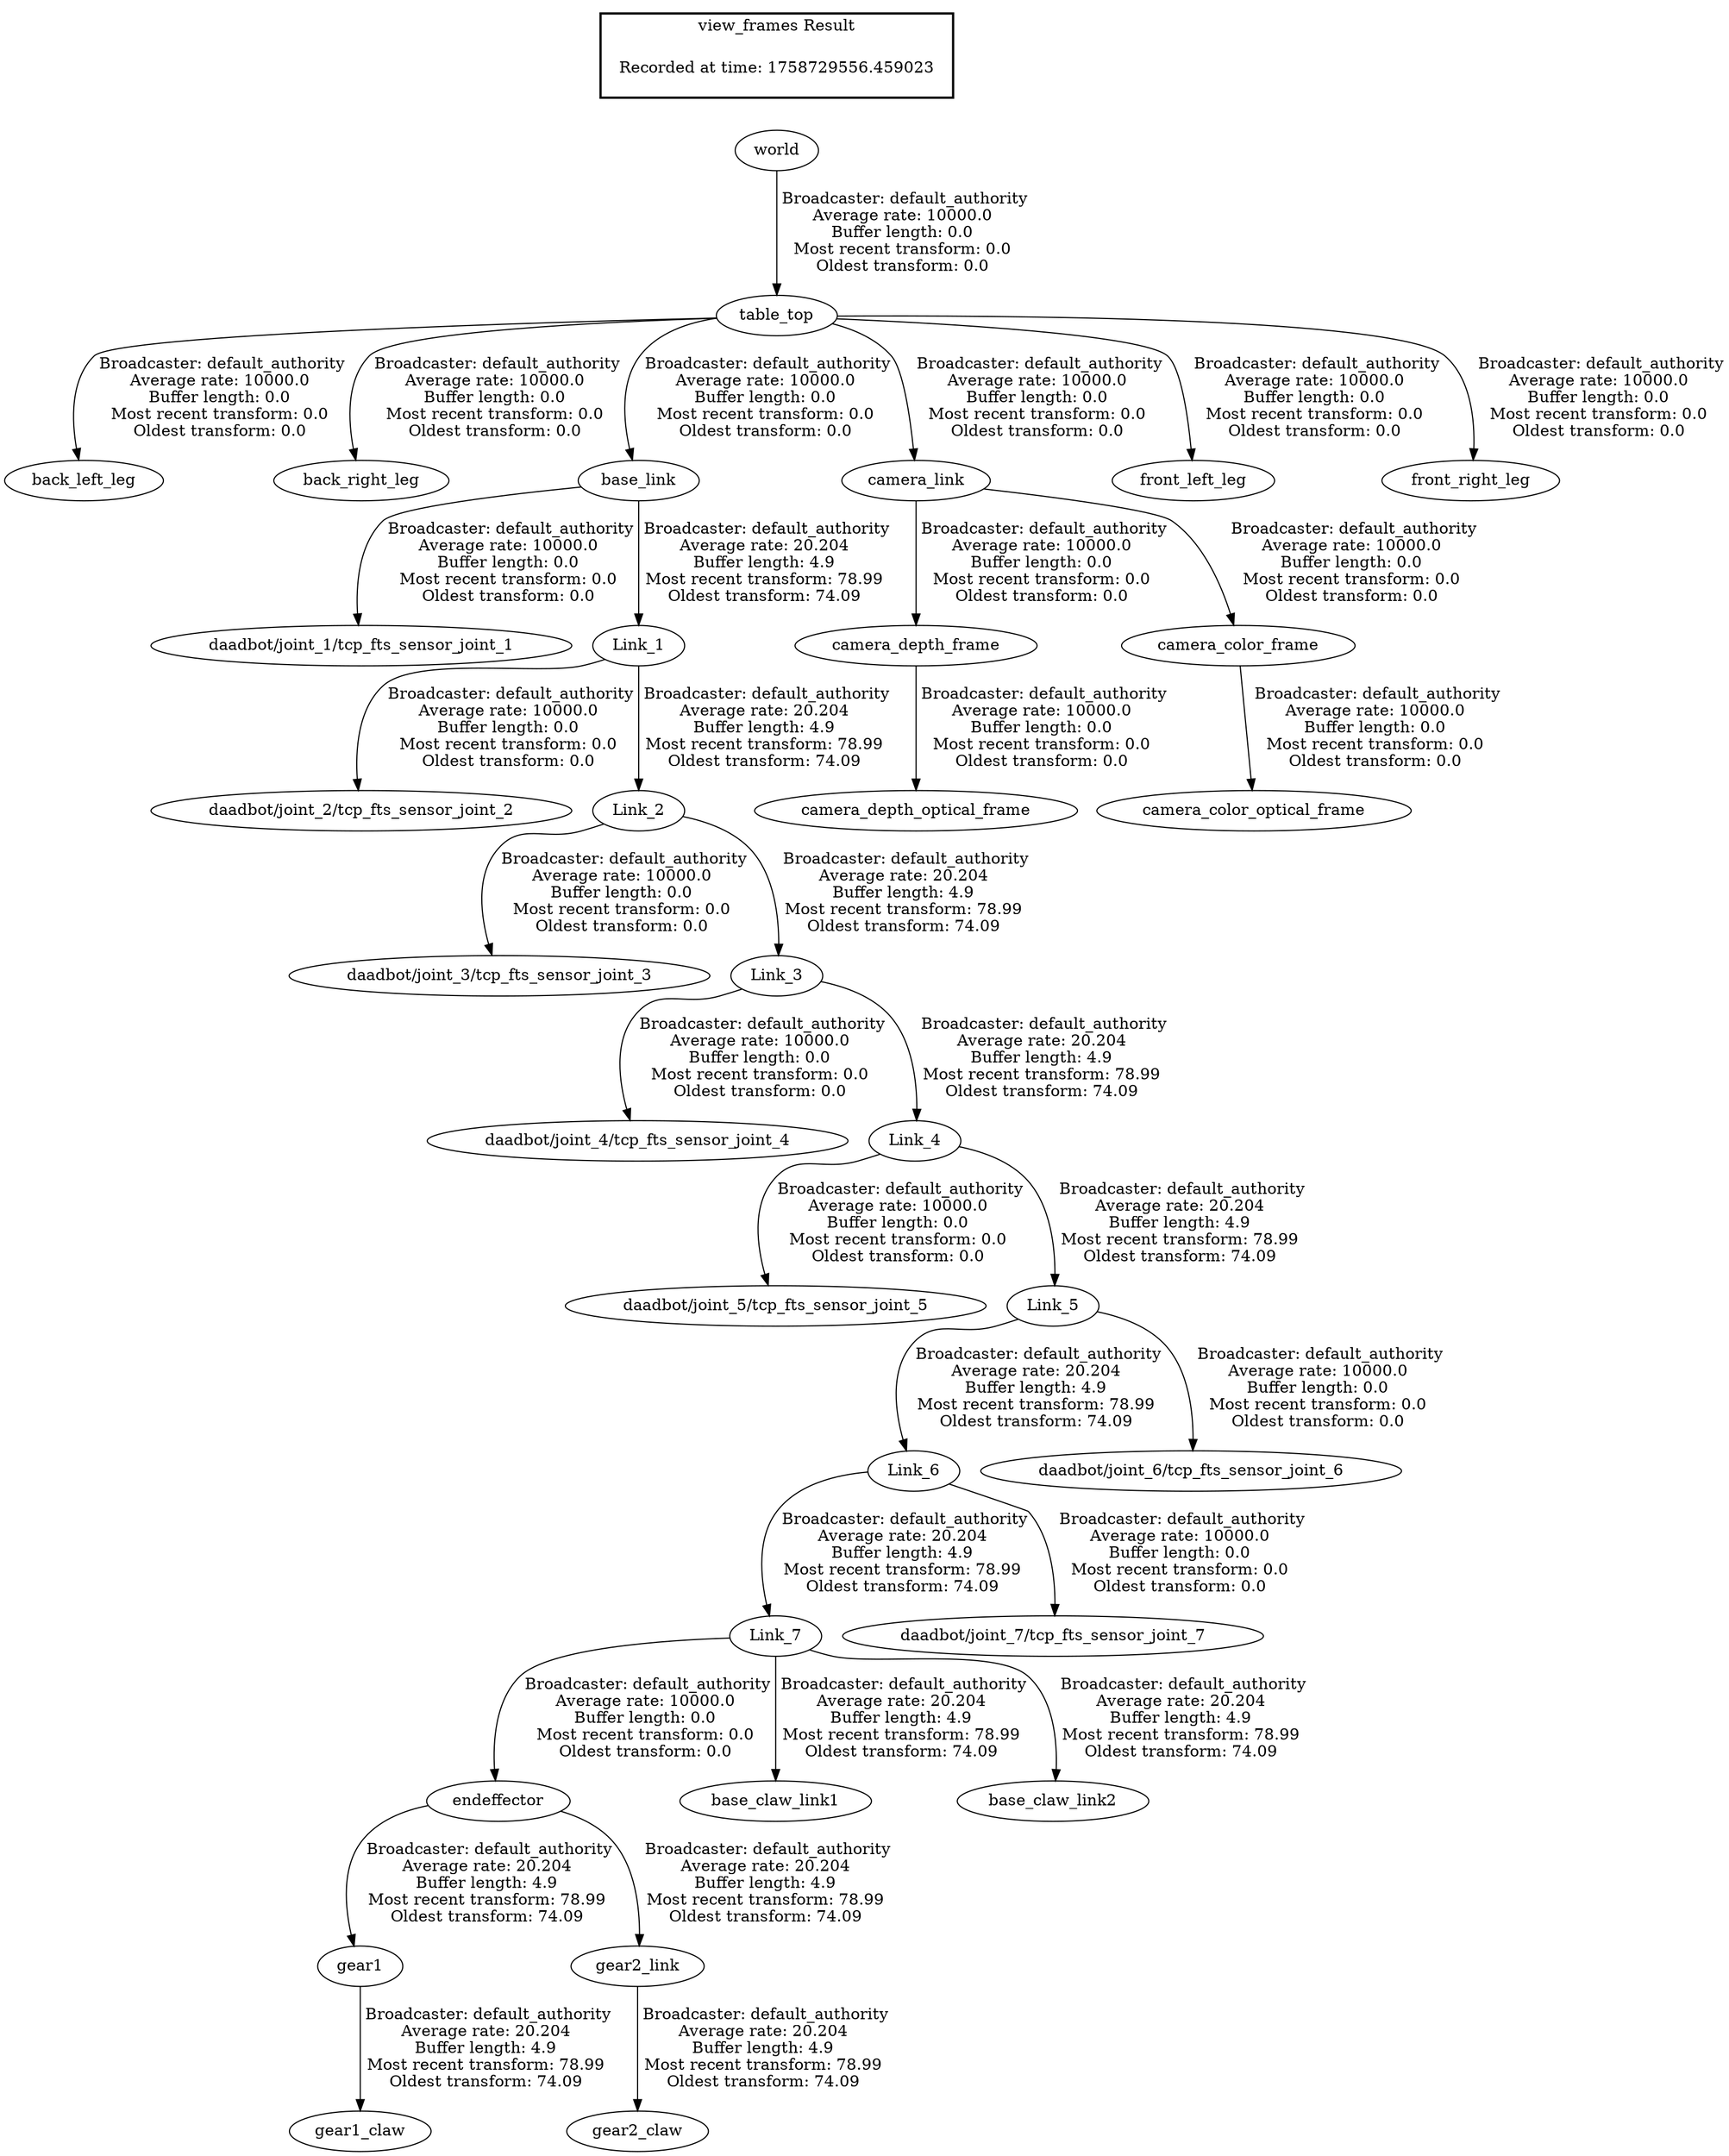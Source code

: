 digraph G {
"table_top" -> "back_left_leg"[label=" Broadcaster: default_authority\nAverage rate: 10000.0\nBuffer length: 0.0\nMost recent transform: 0.0\nOldest transform: 0.0\n"];
"world" -> "table_top"[label=" Broadcaster: default_authority\nAverage rate: 10000.0\nBuffer length: 0.0\nMost recent transform: 0.0\nOldest transform: 0.0\n"];
"table_top" -> "back_right_leg"[label=" Broadcaster: default_authority\nAverage rate: 10000.0\nBuffer length: 0.0\nMost recent transform: 0.0\nOldest transform: 0.0\n"];
"table_top" -> "base_link"[label=" Broadcaster: default_authority\nAverage rate: 10000.0\nBuffer length: 0.0\nMost recent transform: 0.0\nOldest transform: 0.0\n"];
"table_top" -> "camera_link"[label=" Broadcaster: default_authority\nAverage rate: 10000.0\nBuffer length: 0.0\nMost recent transform: 0.0\nOldest transform: 0.0\n"];
"Link_7" -> "endeffector"[label=" Broadcaster: default_authority\nAverage rate: 10000.0\nBuffer length: 0.0\nMost recent transform: 0.0\nOldest transform: 0.0\n"];
"Link_6" -> "Link_7"[label=" Broadcaster: default_authority\nAverage rate: 20.204\nBuffer length: 4.9\nMost recent transform: 78.99\nOldest transform: 74.09\n"];
"table_top" -> "front_left_leg"[label=" Broadcaster: default_authority\nAverage rate: 10000.0\nBuffer length: 0.0\nMost recent transform: 0.0\nOldest transform: 0.0\n"];
"table_top" -> "front_right_leg"[label=" Broadcaster: default_authority\nAverage rate: 10000.0\nBuffer length: 0.0\nMost recent transform: 0.0\nOldest transform: 0.0\n"];
"base_link" -> "daadbot/joint_1/tcp_fts_sensor_joint_1"[label=" Broadcaster: default_authority\nAverage rate: 10000.0\nBuffer length: 0.0\nMost recent transform: 0.0\nOldest transform: 0.0\n"];
"Link_1" -> "daadbot/joint_2/tcp_fts_sensor_joint_2"[label=" Broadcaster: default_authority\nAverage rate: 10000.0\nBuffer length: 0.0\nMost recent transform: 0.0\nOldest transform: 0.0\n"];
"base_link" -> "Link_1"[label=" Broadcaster: default_authority\nAverage rate: 20.204\nBuffer length: 4.9\nMost recent transform: 78.99\nOldest transform: 74.09\n"];
"Link_2" -> "daadbot/joint_3/tcp_fts_sensor_joint_3"[label=" Broadcaster: default_authority\nAverage rate: 10000.0\nBuffer length: 0.0\nMost recent transform: 0.0\nOldest transform: 0.0\n"];
"Link_1" -> "Link_2"[label=" Broadcaster: default_authority\nAverage rate: 20.204\nBuffer length: 4.9\nMost recent transform: 78.99\nOldest transform: 74.09\n"];
"Link_3" -> "daadbot/joint_4/tcp_fts_sensor_joint_4"[label=" Broadcaster: default_authority\nAverage rate: 10000.0\nBuffer length: 0.0\nMost recent transform: 0.0\nOldest transform: 0.0\n"];
"Link_2" -> "Link_3"[label=" Broadcaster: default_authority\nAverage rate: 20.204\nBuffer length: 4.9\nMost recent transform: 78.99\nOldest transform: 74.09\n"];
"Link_4" -> "daadbot/joint_5/tcp_fts_sensor_joint_5"[label=" Broadcaster: default_authority\nAverage rate: 10000.0\nBuffer length: 0.0\nMost recent transform: 0.0\nOldest transform: 0.0\n"];
"Link_3" -> "Link_4"[label=" Broadcaster: default_authority\nAverage rate: 20.204\nBuffer length: 4.9\nMost recent transform: 78.99\nOldest transform: 74.09\n"];
"Link_5" -> "daadbot/joint_6/tcp_fts_sensor_joint_6"[label=" Broadcaster: default_authority\nAverage rate: 10000.0\nBuffer length: 0.0\nMost recent transform: 0.0\nOldest transform: 0.0\n"];
"Link_4" -> "Link_5"[label=" Broadcaster: default_authority\nAverage rate: 20.204\nBuffer length: 4.9\nMost recent transform: 78.99\nOldest transform: 74.09\n"];
"Link_6" -> "daadbot/joint_7/tcp_fts_sensor_joint_7"[label=" Broadcaster: default_authority\nAverage rate: 10000.0\nBuffer length: 0.0\nMost recent transform: 0.0\nOldest transform: 0.0\n"];
"Link_5" -> "Link_6"[label=" Broadcaster: default_authority\nAverage rate: 20.204\nBuffer length: 4.9\nMost recent transform: 78.99\nOldest transform: 74.09\n"];
"Link_7" -> "base_claw_link1"[label=" Broadcaster: default_authority\nAverage rate: 20.204\nBuffer length: 4.9\nMost recent transform: 78.99\nOldest transform: 74.09\n"];
"Link_7" -> "base_claw_link2"[label=" Broadcaster: default_authority\nAverage rate: 20.204\nBuffer length: 4.9\nMost recent transform: 78.99\nOldest transform: 74.09\n"];
"gear1" -> "gear1_claw"[label=" Broadcaster: default_authority\nAverage rate: 20.204\nBuffer length: 4.9\nMost recent transform: 78.99\nOldest transform: 74.09\n"];
"endeffector" -> "gear1"[label=" Broadcaster: default_authority\nAverage rate: 20.204\nBuffer length: 4.9\nMost recent transform: 78.99\nOldest transform: 74.09\n"];
"gear2_link" -> "gear2_claw"[label=" Broadcaster: default_authority\nAverage rate: 20.204\nBuffer length: 4.9\nMost recent transform: 78.99\nOldest transform: 74.09\n"];
"endeffector" -> "gear2_link"[label=" Broadcaster: default_authority\nAverage rate: 20.204\nBuffer length: 4.9\nMost recent transform: 78.99\nOldest transform: 74.09\n"];
"camera_link" -> "camera_depth_frame"[label=" Broadcaster: default_authority\nAverage rate: 10000.0\nBuffer length: 0.0\nMost recent transform: 0.0\nOldest transform: 0.0\n"];
"camera_depth_frame" -> "camera_depth_optical_frame"[label=" Broadcaster: default_authority\nAverage rate: 10000.0\nBuffer length: 0.0\nMost recent transform: 0.0\nOldest transform: 0.0\n"];
"camera_link" -> "camera_color_frame"[label=" Broadcaster: default_authority\nAverage rate: 10000.0\nBuffer length: 0.0\nMost recent transform: 0.0\nOldest transform: 0.0\n"];
"camera_color_frame" -> "camera_color_optical_frame"[label=" Broadcaster: default_authority\nAverage rate: 10000.0\nBuffer length: 0.0\nMost recent transform: 0.0\nOldest transform: 0.0\n"];
edge [style=invis];
 subgraph cluster_legend { style=bold; color=black; label ="view_frames Result";
"Recorded at time: 1758729556.459023"[ shape=plaintext ] ;
}->"world";
}